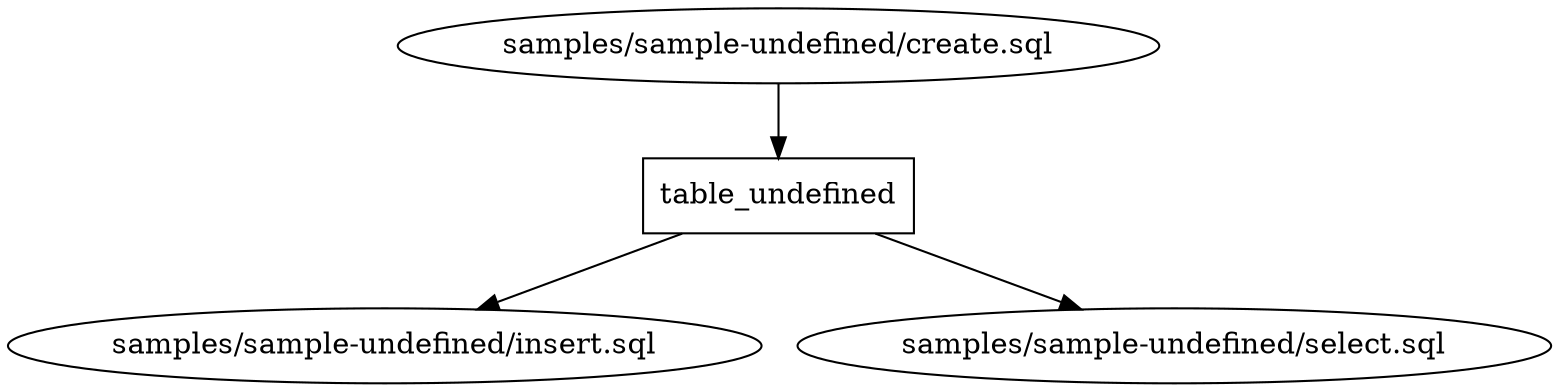 digraph G {
0 [label="samples/sample-undefined/create.sql", shape="", type=query];
1 [label="samples/sample-undefined/insert.sql", shape="", type=query];
2 [label="samples/sample-undefined/select.sql", shape="", type=query];
3 [label=table_undefined, shape=box, type=table];
0->3 ;
3->2 ;
3->1 ;
}
